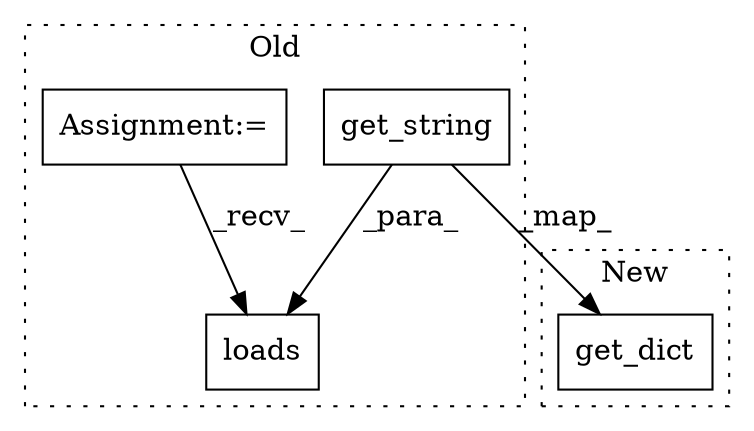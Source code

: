 digraph G {
subgraph cluster0 {
1 [label="get_string" a="32" s="210,251" l="11,1" shape="box"];
3 [label="loads" a="32" s="197,252" l="6,1" shape="box"];
4 [label="Assignment:=" a="7" s="146" l="4" shape="box"];
label = "Old";
style="dotted";
}
subgraph cluster1 {
2 [label="get_dict" a="32" s="169,208" l="9,1" shape="box"];
label = "New";
style="dotted";
}
1 -> 3 [label="_para_"];
1 -> 2 [label="_map_"];
4 -> 3 [label="_recv_"];
}